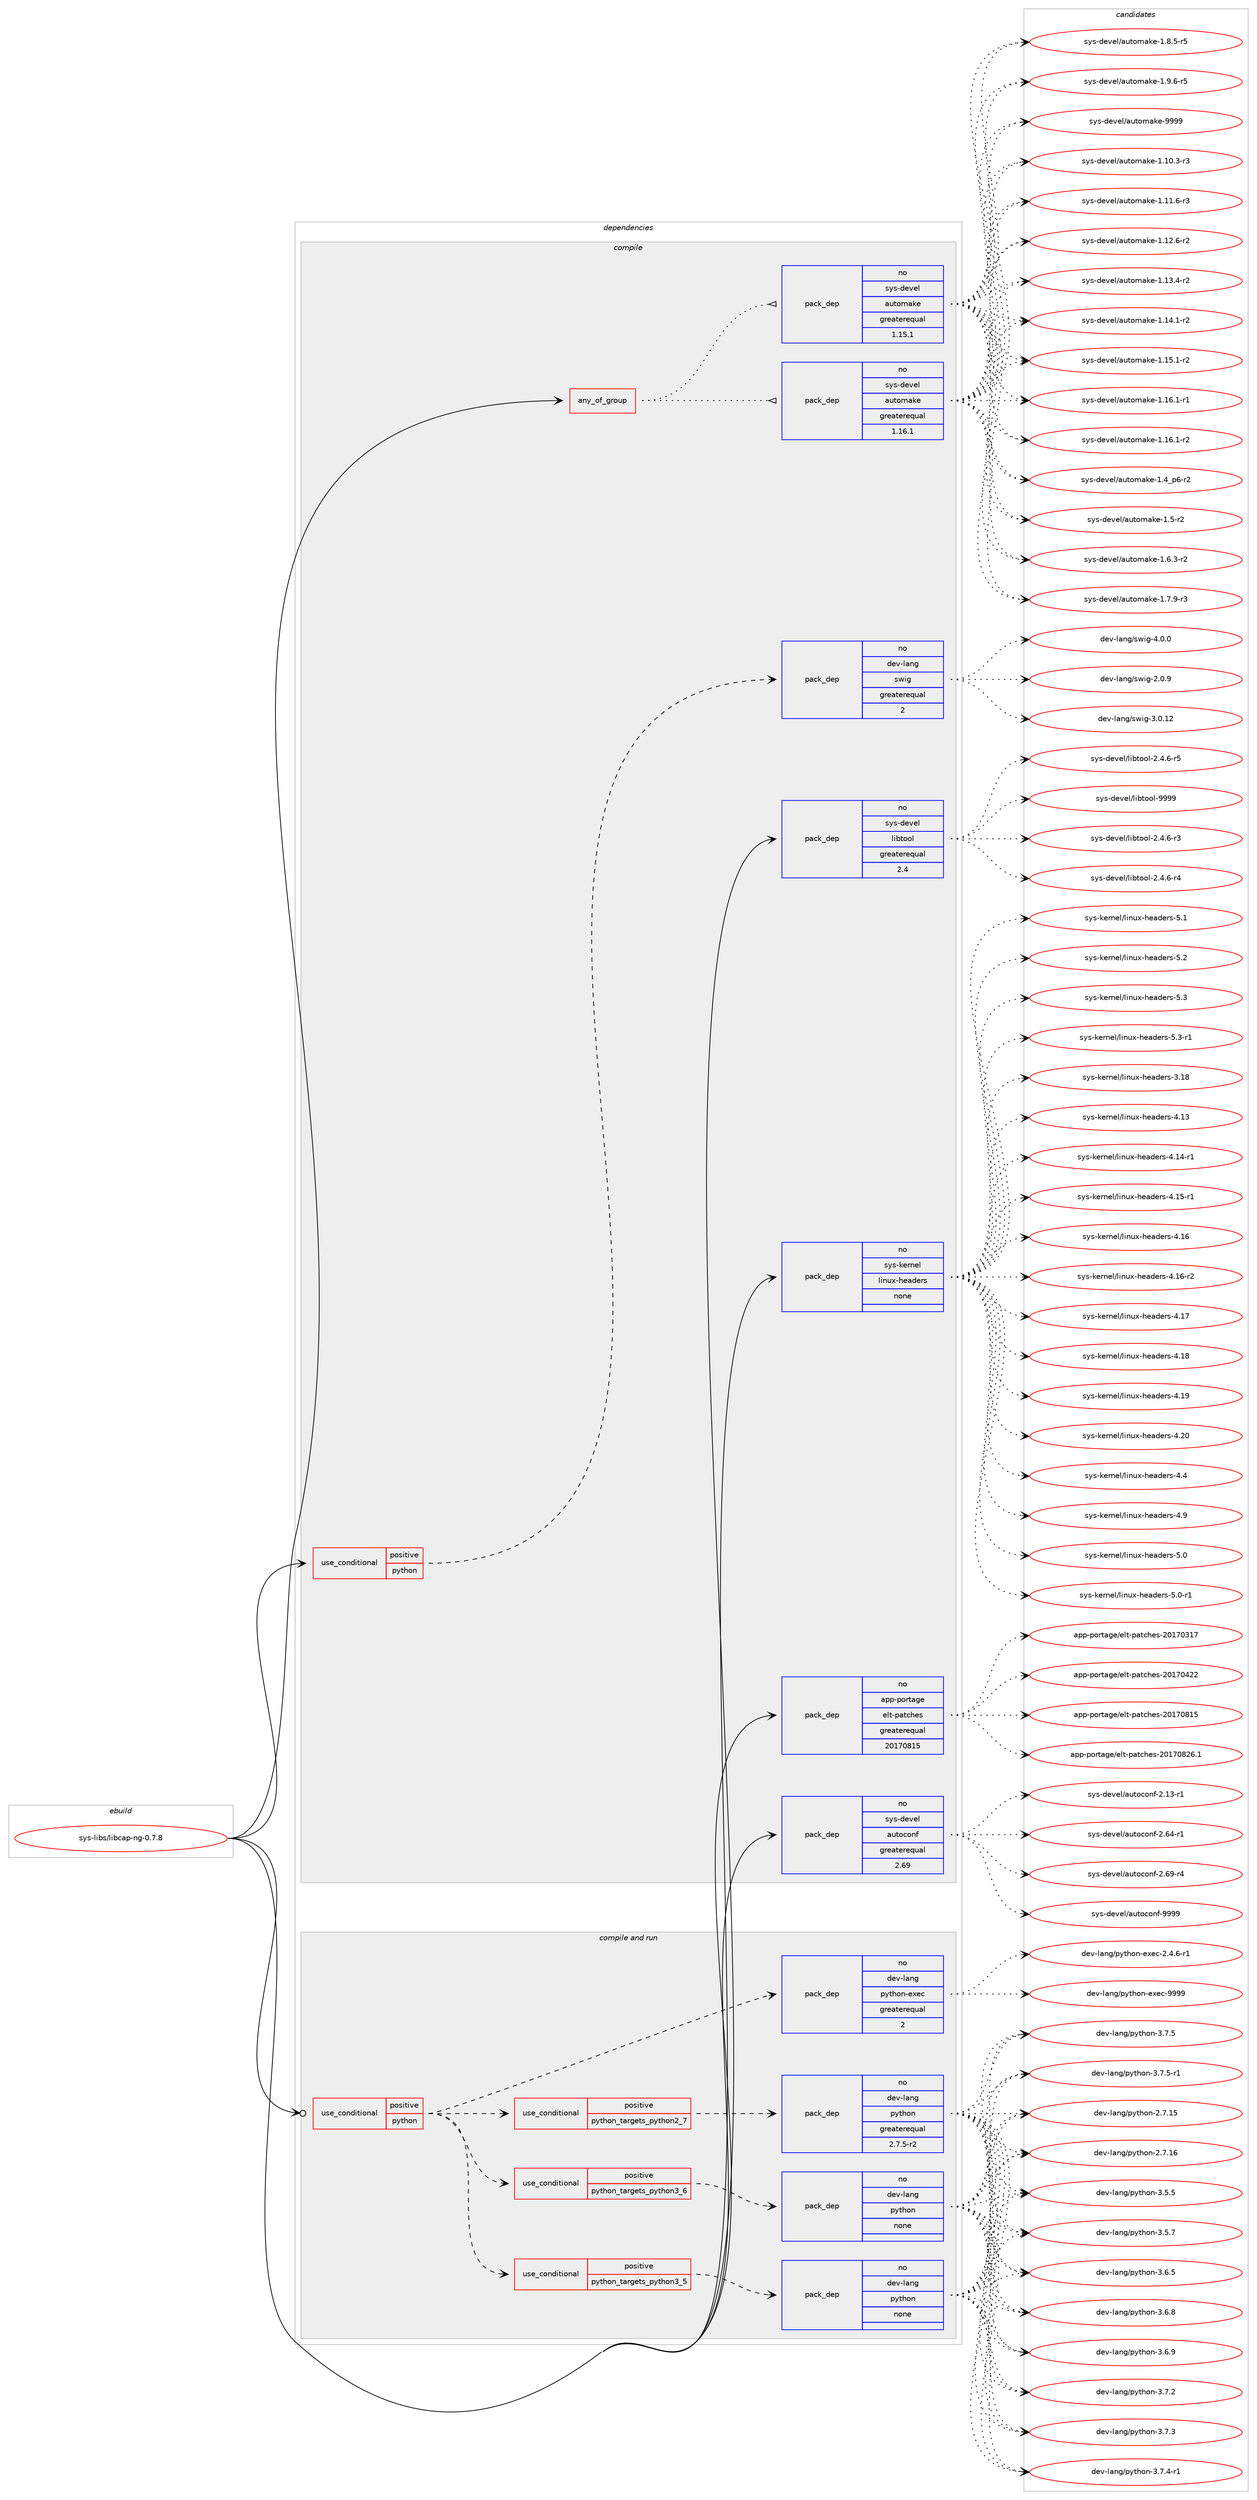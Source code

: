 digraph prolog {

# *************
# Graph options
# *************

newrank=true;
concentrate=true;
compound=true;
graph [rankdir=LR,fontname=Helvetica,fontsize=10,ranksep=1.5];#, ranksep=2.5, nodesep=0.2];
edge  [arrowhead=vee];
node  [fontname=Helvetica,fontsize=10];

# **********
# The ebuild
# **********

subgraph cluster_leftcol {
color=gray;
rank=same;
label=<<i>ebuild</i>>;
id [label="sys-libs/libcap-ng-0.7.8", color=red, width=4, href="../sys-libs/libcap-ng-0.7.8.svg"];
}

# ****************
# The dependencies
# ****************

subgraph cluster_midcol {
color=gray;
label=<<i>dependencies</i>>;
subgraph cluster_compile {
fillcolor="#eeeeee";
style=filled;
label=<<i>compile</i>>;
subgraph any15208 {
dependency897645 [label=<<TABLE BORDER="0" CELLBORDER="1" CELLSPACING="0" CELLPADDING="4"><TR><TD CELLPADDING="10">any_of_group</TD></TR></TABLE>>, shape=none, color=red];subgraph pack666213 {
dependency897646 [label=<<TABLE BORDER="0" CELLBORDER="1" CELLSPACING="0" CELLPADDING="4" WIDTH="220"><TR><TD ROWSPAN="6" CELLPADDING="30">pack_dep</TD></TR><TR><TD WIDTH="110">no</TD></TR><TR><TD>sys-devel</TD></TR><TR><TD>automake</TD></TR><TR><TD>greaterequal</TD></TR><TR><TD>1.16.1</TD></TR></TABLE>>, shape=none, color=blue];
}
dependency897645:e -> dependency897646:w [weight=20,style="dotted",arrowhead="oinv"];
subgraph pack666214 {
dependency897647 [label=<<TABLE BORDER="0" CELLBORDER="1" CELLSPACING="0" CELLPADDING="4" WIDTH="220"><TR><TD ROWSPAN="6" CELLPADDING="30">pack_dep</TD></TR><TR><TD WIDTH="110">no</TD></TR><TR><TD>sys-devel</TD></TR><TR><TD>automake</TD></TR><TR><TD>greaterequal</TD></TR><TR><TD>1.15.1</TD></TR></TABLE>>, shape=none, color=blue];
}
dependency897645:e -> dependency897647:w [weight=20,style="dotted",arrowhead="oinv"];
}
id:e -> dependency897645:w [weight=20,style="solid",arrowhead="vee"];
subgraph cond215678 {
dependency897648 [label=<<TABLE BORDER="0" CELLBORDER="1" CELLSPACING="0" CELLPADDING="4"><TR><TD ROWSPAN="3" CELLPADDING="10">use_conditional</TD></TR><TR><TD>positive</TD></TR><TR><TD>python</TD></TR></TABLE>>, shape=none, color=red];
subgraph pack666215 {
dependency897649 [label=<<TABLE BORDER="0" CELLBORDER="1" CELLSPACING="0" CELLPADDING="4" WIDTH="220"><TR><TD ROWSPAN="6" CELLPADDING="30">pack_dep</TD></TR><TR><TD WIDTH="110">no</TD></TR><TR><TD>dev-lang</TD></TR><TR><TD>swig</TD></TR><TR><TD>greaterequal</TD></TR><TR><TD>2</TD></TR></TABLE>>, shape=none, color=blue];
}
dependency897648:e -> dependency897649:w [weight=20,style="dashed",arrowhead="vee"];
}
id:e -> dependency897648:w [weight=20,style="solid",arrowhead="vee"];
subgraph pack666216 {
dependency897650 [label=<<TABLE BORDER="0" CELLBORDER="1" CELLSPACING="0" CELLPADDING="4" WIDTH="220"><TR><TD ROWSPAN="6" CELLPADDING="30">pack_dep</TD></TR><TR><TD WIDTH="110">no</TD></TR><TR><TD>app-portage</TD></TR><TR><TD>elt-patches</TD></TR><TR><TD>greaterequal</TD></TR><TR><TD>20170815</TD></TR></TABLE>>, shape=none, color=blue];
}
id:e -> dependency897650:w [weight=20,style="solid",arrowhead="vee"];
subgraph pack666217 {
dependency897651 [label=<<TABLE BORDER="0" CELLBORDER="1" CELLSPACING="0" CELLPADDING="4" WIDTH="220"><TR><TD ROWSPAN="6" CELLPADDING="30">pack_dep</TD></TR><TR><TD WIDTH="110">no</TD></TR><TR><TD>sys-devel</TD></TR><TR><TD>autoconf</TD></TR><TR><TD>greaterequal</TD></TR><TR><TD>2.69</TD></TR></TABLE>>, shape=none, color=blue];
}
id:e -> dependency897651:w [weight=20,style="solid",arrowhead="vee"];
subgraph pack666218 {
dependency897652 [label=<<TABLE BORDER="0" CELLBORDER="1" CELLSPACING="0" CELLPADDING="4" WIDTH="220"><TR><TD ROWSPAN="6" CELLPADDING="30">pack_dep</TD></TR><TR><TD WIDTH="110">no</TD></TR><TR><TD>sys-devel</TD></TR><TR><TD>libtool</TD></TR><TR><TD>greaterequal</TD></TR><TR><TD>2.4</TD></TR></TABLE>>, shape=none, color=blue];
}
id:e -> dependency897652:w [weight=20,style="solid",arrowhead="vee"];
subgraph pack666219 {
dependency897653 [label=<<TABLE BORDER="0" CELLBORDER="1" CELLSPACING="0" CELLPADDING="4" WIDTH="220"><TR><TD ROWSPAN="6" CELLPADDING="30">pack_dep</TD></TR><TR><TD WIDTH="110">no</TD></TR><TR><TD>sys-kernel</TD></TR><TR><TD>linux-headers</TD></TR><TR><TD>none</TD></TR><TR><TD></TD></TR></TABLE>>, shape=none, color=blue];
}
id:e -> dependency897653:w [weight=20,style="solid",arrowhead="vee"];
}
subgraph cluster_compileandrun {
fillcolor="#eeeeee";
style=filled;
label=<<i>compile and run</i>>;
subgraph cond215679 {
dependency897654 [label=<<TABLE BORDER="0" CELLBORDER="1" CELLSPACING="0" CELLPADDING="4"><TR><TD ROWSPAN="3" CELLPADDING="10">use_conditional</TD></TR><TR><TD>positive</TD></TR><TR><TD>python</TD></TR></TABLE>>, shape=none, color=red];
subgraph cond215680 {
dependency897655 [label=<<TABLE BORDER="0" CELLBORDER="1" CELLSPACING="0" CELLPADDING="4"><TR><TD ROWSPAN="3" CELLPADDING="10">use_conditional</TD></TR><TR><TD>positive</TD></TR><TR><TD>python_targets_python2_7</TD></TR></TABLE>>, shape=none, color=red];
subgraph pack666220 {
dependency897656 [label=<<TABLE BORDER="0" CELLBORDER="1" CELLSPACING="0" CELLPADDING="4" WIDTH="220"><TR><TD ROWSPAN="6" CELLPADDING="30">pack_dep</TD></TR><TR><TD WIDTH="110">no</TD></TR><TR><TD>dev-lang</TD></TR><TR><TD>python</TD></TR><TR><TD>greaterequal</TD></TR><TR><TD>2.7.5-r2</TD></TR></TABLE>>, shape=none, color=blue];
}
dependency897655:e -> dependency897656:w [weight=20,style="dashed",arrowhead="vee"];
}
dependency897654:e -> dependency897655:w [weight=20,style="dashed",arrowhead="vee"];
subgraph cond215681 {
dependency897657 [label=<<TABLE BORDER="0" CELLBORDER="1" CELLSPACING="0" CELLPADDING="4"><TR><TD ROWSPAN="3" CELLPADDING="10">use_conditional</TD></TR><TR><TD>positive</TD></TR><TR><TD>python_targets_python3_5</TD></TR></TABLE>>, shape=none, color=red];
subgraph pack666221 {
dependency897658 [label=<<TABLE BORDER="0" CELLBORDER="1" CELLSPACING="0" CELLPADDING="4" WIDTH="220"><TR><TD ROWSPAN="6" CELLPADDING="30">pack_dep</TD></TR><TR><TD WIDTH="110">no</TD></TR><TR><TD>dev-lang</TD></TR><TR><TD>python</TD></TR><TR><TD>none</TD></TR><TR><TD></TD></TR></TABLE>>, shape=none, color=blue];
}
dependency897657:e -> dependency897658:w [weight=20,style="dashed",arrowhead="vee"];
}
dependency897654:e -> dependency897657:w [weight=20,style="dashed",arrowhead="vee"];
subgraph cond215682 {
dependency897659 [label=<<TABLE BORDER="0" CELLBORDER="1" CELLSPACING="0" CELLPADDING="4"><TR><TD ROWSPAN="3" CELLPADDING="10">use_conditional</TD></TR><TR><TD>positive</TD></TR><TR><TD>python_targets_python3_6</TD></TR></TABLE>>, shape=none, color=red];
subgraph pack666222 {
dependency897660 [label=<<TABLE BORDER="0" CELLBORDER="1" CELLSPACING="0" CELLPADDING="4" WIDTH="220"><TR><TD ROWSPAN="6" CELLPADDING="30">pack_dep</TD></TR><TR><TD WIDTH="110">no</TD></TR><TR><TD>dev-lang</TD></TR><TR><TD>python</TD></TR><TR><TD>none</TD></TR><TR><TD></TD></TR></TABLE>>, shape=none, color=blue];
}
dependency897659:e -> dependency897660:w [weight=20,style="dashed",arrowhead="vee"];
}
dependency897654:e -> dependency897659:w [weight=20,style="dashed",arrowhead="vee"];
subgraph pack666223 {
dependency897661 [label=<<TABLE BORDER="0" CELLBORDER="1" CELLSPACING="0" CELLPADDING="4" WIDTH="220"><TR><TD ROWSPAN="6" CELLPADDING="30">pack_dep</TD></TR><TR><TD WIDTH="110">no</TD></TR><TR><TD>dev-lang</TD></TR><TR><TD>python-exec</TD></TR><TR><TD>greaterequal</TD></TR><TR><TD>2</TD></TR></TABLE>>, shape=none, color=blue];
}
dependency897654:e -> dependency897661:w [weight=20,style="dashed",arrowhead="vee"];
}
id:e -> dependency897654:w [weight=20,style="solid",arrowhead="odotvee"];
}
subgraph cluster_run {
fillcolor="#eeeeee";
style=filled;
label=<<i>run</i>>;
}
}

# **************
# The candidates
# **************

subgraph cluster_choices {
rank=same;
color=gray;
label=<<i>candidates</i>>;

subgraph choice666213 {
color=black;
nodesep=1;
choice11512111545100101118101108479711711611110997107101454946494846514511451 [label="sys-devel/automake-1.10.3-r3", color=red, width=4,href="../sys-devel/automake-1.10.3-r3.svg"];
choice11512111545100101118101108479711711611110997107101454946494946544511451 [label="sys-devel/automake-1.11.6-r3", color=red, width=4,href="../sys-devel/automake-1.11.6-r3.svg"];
choice11512111545100101118101108479711711611110997107101454946495046544511450 [label="sys-devel/automake-1.12.6-r2", color=red, width=4,href="../sys-devel/automake-1.12.6-r2.svg"];
choice11512111545100101118101108479711711611110997107101454946495146524511450 [label="sys-devel/automake-1.13.4-r2", color=red, width=4,href="../sys-devel/automake-1.13.4-r2.svg"];
choice11512111545100101118101108479711711611110997107101454946495246494511450 [label="sys-devel/automake-1.14.1-r2", color=red, width=4,href="../sys-devel/automake-1.14.1-r2.svg"];
choice11512111545100101118101108479711711611110997107101454946495346494511450 [label="sys-devel/automake-1.15.1-r2", color=red, width=4,href="../sys-devel/automake-1.15.1-r2.svg"];
choice11512111545100101118101108479711711611110997107101454946495446494511449 [label="sys-devel/automake-1.16.1-r1", color=red, width=4,href="../sys-devel/automake-1.16.1-r1.svg"];
choice11512111545100101118101108479711711611110997107101454946495446494511450 [label="sys-devel/automake-1.16.1-r2", color=red, width=4,href="../sys-devel/automake-1.16.1-r2.svg"];
choice115121115451001011181011084797117116111109971071014549465295112544511450 [label="sys-devel/automake-1.4_p6-r2", color=red, width=4,href="../sys-devel/automake-1.4_p6-r2.svg"];
choice11512111545100101118101108479711711611110997107101454946534511450 [label="sys-devel/automake-1.5-r2", color=red, width=4,href="../sys-devel/automake-1.5-r2.svg"];
choice115121115451001011181011084797117116111109971071014549465446514511450 [label="sys-devel/automake-1.6.3-r2", color=red, width=4,href="../sys-devel/automake-1.6.3-r2.svg"];
choice115121115451001011181011084797117116111109971071014549465546574511451 [label="sys-devel/automake-1.7.9-r3", color=red, width=4,href="../sys-devel/automake-1.7.9-r3.svg"];
choice115121115451001011181011084797117116111109971071014549465646534511453 [label="sys-devel/automake-1.8.5-r5", color=red, width=4,href="../sys-devel/automake-1.8.5-r5.svg"];
choice115121115451001011181011084797117116111109971071014549465746544511453 [label="sys-devel/automake-1.9.6-r5", color=red, width=4,href="../sys-devel/automake-1.9.6-r5.svg"];
choice115121115451001011181011084797117116111109971071014557575757 [label="sys-devel/automake-9999", color=red, width=4,href="../sys-devel/automake-9999.svg"];
dependency897646:e -> choice11512111545100101118101108479711711611110997107101454946494846514511451:w [style=dotted,weight="100"];
dependency897646:e -> choice11512111545100101118101108479711711611110997107101454946494946544511451:w [style=dotted,weight="100"];
dependency897646:e -> choice11512111545100101118101108479711711611110997107101454946495046544511450:w [style=dotted,weight="100"];
dependency897646:e -> choice11512111545100101118101108479711711611110997107101454946495146524511450:w [style=dotted,weight="100"];
dependency897646:e -> choice11512111545100101118101108479711711611110997107101454946495246494511450:w [style=dotted,weight="100"];
dependency897646:e -> choice11512111545100101118101108479711711611110997107101454946495346494511450:w [style=dotted,weight="100"];
dependency897646:e -> choice11512111545100101118101108479711711611110997107101454946495446494511449:w [style=dotted,weight="100"];
dependency897646:e -> choice11512111545100101118101108479711711611110997107101454946495446494511450:w [style=dotted,weight="100"];
dependency897646:e -> choice115121115451001011181011084797117116111109971071014549465295112544511450:w [style=dotted,weight="100"];
dependency897646:e -> choice11512111545100101118101108479711711611110997107101454946534511450:w [style=dotted,weight="100"];
dependency897646:e -> choice115121115451001011181011084797117116111109971071014549465446514511450:w [style=dotted,weight="100"];
dependency897646:e -> choice115121115451001011181011084797117116111109971071014549465546574511451:w [style=dotted,weight="100"];
dependency897646:e -> choice115121115451001011181011084797117116111109971071014549465646534511453:w [style=dotted,weight="100"];
dependency897646:e -> choice115121115451001011181011084797117116111109971071014549465746544511453:w [style=dotted,weight="100"];
dependency897646:e -> choice115121115451001011181011084797117116111109971071014557575757:w [style=dotted,weight="100"];
}
subgraph choice666214 {
color=black;
nodesep=1;
choice11512111545100101118101108479711711611110997107101454946494846514511451 [label="sys-devel/automake-1.10.3-r3", color=red, width=4,href="../sys-devel/automake-1.10.3-r3.svg"];
choice11512111545100101118101108479711711611110997107101454946494946544511451 [label="sys-devel/automake-1.11.6-r3", color=red, width=4,href="../sys-devel/automake-1.11.6-r3.svg"];
choice11512111545100101118101108479711711611110997107101454946495046544511450 [label="sys-devel/automake-1.12.6-r2", color=red, width=4,href="../sys-devel/automake-1.12.6-r2.svg"];
choice11512111545100101118101108479711711611110997107101454946495146524511450 [label="sys-devel/automake-1.13.4-r2", color=red, width=4,href="../sys-devel/automake-1.13.4-r2.svg"];
choice11512111545100101118101108479711711611110997107101454946495246494511450 [label="sys-devel/automake-1.14.1-r2", color=red, width=4,href="../sys-devel/automake-1.14.1-r2.svg"];
choice11512111545100101118101108479711711611110997107101454946495346494511450 [label="sys-devel/automake-1.15.1-r2", color=red, width=4,href="../sys-devel/automake-1.15.1-r2.svg"];
choice11512111545100101118101108479711711611110997107101454946495446494511449 [label="sys-devel/automake-1.16.1-r1", color=red, width=4,href="../sys-devel/automake-1.16.1-r1.svg"];
choice11512111545100101118101108479711711611110997107101454946495446494511450 [label="sys-devel/automake-1.16.1-r2", color=red, width=4,href="../sys-devel/automake-1.16.1-r2.svg"];
choice115121115451001011181011084797117116111109971071014549465295112544511450 [label="sys-devel/automake-1.4_p6-r2", color=red, width=4,href="../sys-devel/automake-1.4_p6-r2.svg"];
choice11512111545100101118101108479711711611110997107101454946534511450 [label="sys-devel/automake-1.5-r2", color=red, width=4,href="../sys-devel/automake-1.5-r2.svg"];
choice115121115451001011181011084797117116111109971071014549465446514511450 [label="sys-devel/automake-1.6.3-r2", color=red, width=4,href="../sys-devel/automake-1.6.3-r2.svg"];
choice115121115451001011181011084797117116111109971071014549465546574511451 [label="sys-devel/automake-1.7.9-r3", color=red, width=4,href="../sys-devel/automake-1.7.9-r3.svg"];
choice115121115451001011181011084797117116111109971071014549465646534511453 [label="sys-devel/automake-1.8.5-r5", color=red, width=4,href="../sys-devel/automake-1.8.5-r5.svg"];
choice115121115451001011181011084797117116111109971071014549465746544511453 [label="sys-devel/automake-1.9.6-r5", color=red, width=4,href="../sys-devel/automake-1.9.6-r5.svg"];
choice115121115451001011181011084797117116111109971071014557575757 [label="sys-devel/automake-9999", color=red, width=4,href="../sys-devel/automake-9999.svg"];
dependency897647:e -> choice11512111545100101118101108479711711611110997107101454946494846514511451:w [style=dotted,weight="100"];
dependency897647:e -> choice11512111545100101118101108479711711611110997107101454946494946544511451:w [style=dotted,weight="100"];
dependency897647:e -> choice11512111545100101118101108479711711611110997107101454946495046544511450:w [style=dotted,weight="100"];
dependency897647:e -> choice11512111545100101118101108479711711611110997107101454946495146524511450:w [style=dotted,weight="100"];
dependency897647:e -> choice11512111545100101118101108479711711611110997107101454946495246494511450:w [style=dotted,weight="100"];
dependency897647:e -> choice11512111545100101118101108479711711611110997107101454946495346494511450:w [style=dotted,weight="100"];
dependency897647:e -> choice11512111545100101118101108479711711611110997107101454946495446494511449:w [style=dotted,weight="100"];
dependency897647:e -> choice11512111545100101118101108479711711611110997107101454946495446494511450:w [style=dotted,weight="100"];
dependency897647:e -> choice115121115451001011181011084797117116111109971071014549465295112544511450:w [style=dotted,weight="100"];
dependency897647:e -> choice11512111545100101118101108479711711611110997107101454946534511450:w [style=dotted,weight="100"];
dependency897647:e -> choice115121115451001011181011084797117116111109971071014549465446514511450:w [style=dotted,weight="100"];
dependency897647:e -> choice115121115451001011181011084797117116111109971071014549465546574511451:w [style=dotted,weight="100"];
dependency897647:e -> choice115121115451001011181011084797117116111109971071014549465646534511453:w [style=dotted,weight="100"];
dependency897647:e -> choice115121115451001011181011084797117116111109971071014549465746544511453:w [style=dotted,weight="100"];
dependency897647:e -> choice115121115451001011181011084797117116111109971071014557575757:w [style=dotted,weight="100"];
}
subgraph choice666215 {
color=black;
nodesep=1;
choice100101118451089711010347115119105103455046484657 [label="dev-lang/swig-2.0.9", color=red, width=4,href="../dev-lang/swig-2.0.9.svg"];
choice10010111845108971101034711511910510345514648464950 [label="dev-lang/swig-3.0.12", color=red, width=4,href="../dev-lang/swig-3.0.12.svg"];
choice100101118451089711010347115119105103455246484648 [label="dev-lang/swig-4.0.0", color=red, width=4,href="../dev-lang/swig-4.0.0.svg"];
dependency897649:e -> choice100101118451089711010347115119105103455046484657:w [style=dotted,weight="100"];
dependency897649:e -> choice10010111845108971101034711511910510345514648464950:w [style=dotted,weight="100"];
dependency897649:e -> choice100101118451089711010347115119105103455246484648:w [style=dotted,weight="100"];
}
subgraph choice666216 {
color=black;
nodesep=1;
choice97112112451121111141169710310147101108116451129711699104101115455048495548514955 [label="app-portage/elt-patches-20170317", color=red, width=4,href="../app-portage/elt-patches-20170317.svg"];
choice97112112451121111141169710310147101108116451129711699104101115455048495548525050 [label="app-portage/elt-patches-20170422", color=red, width=4,href="../app-portage/elt-patches-20170422.svg"];
choice97112112451121111141169710310147101108116451129711699104101115455048495548564953 [label="app-portage/elt-patches-20170815", color=red, width=4,href="../app-portage/elt-patches-20170815.svg"];
choice971121124511211111411697103101471011081164511297116991041011154550484955485650544649 [label="app-portage/elt-patches-20170826.1", color=red, width=4,href="../app-portage/elt-patches-20170826.1.svg"];
dependency897650:e -> choice97112112451121111141169710310147101108116451129711699104101115455048495548514955:w [style=dotted,weight="100"];
dependency897650:e -> choice97112112451121111141169710310147101108116451129711699104101115455048495548525050:w [style=dotted,weight="100"];
dependency897650:e -> choice97112112451121111141169710310147101108116451129711699104101115455048495548564953:w [style=dotted,weight="100"];
dependency897650:e -> choice971121124511211111411697103101471011081164511297116991041011154550484955485650544649:w [style=dotted,weight="100"];
}
subgraph choice666217 {
color=black;
nodesep=1;
choice1151211154510010111810110847971171161119911111010245504649514511449 [label="sys-devel/autoconf-2.13-r1", color=red, width=4,href="../sys-devel/autoconf-2.13-r1.svg"];
choice1151211154510010111810110847971171161119911111010245504654524511449 [label="sys-devel/autoconf-2.64-r1", color=red, width=4,href="../sys-devel/autoconf-2.64-r1.svg"];
choice1151211154510010111810110847971171161119911111010245504654574511452 [label="sys-devel/autoconf-2.69-r4", color=red, width=4,href="../sys-devel/autoconf-2.69-r4.svg"];
choice115121115451001011181011084797117116111991111101024557575757 [label="sys-devel/autoconf-9999", color=red, width=4,href="../sys-devel/autoconf-9999.svg"];
dependency897651:e -> choice1151211154510010111810110847971171161119911111010245504649514511449:w [style=dotted,weight="100"];
dependency897651:e -> choice1151211154510010111810110847971171161119911111010245504654524511449:w [style=dotted,weight="100"];
dependency897651:e -> choice1151211154510010111810110847971171161119911111010245504654574511452:w [style=dotted,weight="100"];
dependency897651:e -> choice115121115451001011181011084797117116111991111101024557575757:w [style=dotted,weight="100"];
}
subgraph choice666218 {
color=black;
nodesep=1;
choice1151211154510010111810110847108105981161111111084550465246544511451 [label="sys-devel/libtool-2.4.6-r3", color=red, width=4,href="../sys-devel/libtool-2.4.6-r3.svg"];
choice1151211154510010111810110847108105981161111111084550465246544511452 [label="sys-devel/libtool-2.4.6-r4", color=red, width=4,href="../sys-devel/libtool-2.4.6-r4.svg"];
choice1151211154510010111810110847108105981161111111084550465246544511453 [label="sys-devel/libtool-2.4.6-r5", color=red, width=4,href="../sys-devel/libtool-2.4.6-r5.svg"];
choice1151211154510010111810110847108105981161111111084557575757 [label="sys-devel/libtool-9999", color=red, width=4,href="../sys-devel/libtool-9999.svg"];
dependency897652:e -> choice1151211154510010111810110847108105981161111111084550465246544511451:w [style=dotted,weight="100"];
dependency897652:e -> choice1151211154510010111810110847108105981161111111084550465246544511452:w [style=dotted,weight="100"];
dependency897652:e -> choice1151211154510010111810110847108105981161111111084550465246544511453:w [style=dotted,weight="100"];
dependency897652:e -> choice1151211154510010111810110847108105981161111111084557575757:w [style=dotted,weight="100"];
}
subgraph choice666219 {
color=black;
nodesep=1;
choice115121115451071011141101011084710810511011712045104101971001011141154551464956 [label="sys-kernel/linux-headers-3.18", color=red, width=4,href="../sys-kernel/linux-headers-3.18.svg"];
choice115121115451071011141101011084710810511011712045104101971001011141154552464951 [label="sys-kernel/linux-headers-4.13", color=red, width=4,href="../sys-kernel/linux-headers-4.13.svg"];
choice1151211154510710111411010110847108105110117120451041019710010111411545524649524511449 [label="sys-kernel/linux-headers-4.14-r1", color=red, width=4,href="../sys-kernel/linux-headers-4.14-r1.svg"];
choice1151211154510710111411010110847108105110117120451041019710010111411545524649534511449 [label="sys-kernel/linux-headers-4.15-r1", color=red, width=4,href="../sys-kernel/linux-headers-4.15-r1.svg"];
choice115121115451071011141101011084710810511011712045104101971001011141154552464954 [label="sys-kernel/linux-headers-4.16", color=red, width=4,href="../sys-kernel/linux-headers-4.16.svg"];
choice1151211154510710111411010110847108105110117120451041019710010111411545524649544511450 [label="sys-kernel/linux-headers-4.16-r2", color=red, width=4,href="../sys-kernel/linux-headers-4.16-r2.svg"];
choice115121115451071011141101011084710810511011712045104101971001011141154552464955 [label="sys-kernel/linux-headers-4.17", color=red, width=4,href="../sys-kernel/linux-headers-4.17.svg"];
choice115121115451071011141101011084710810511011712045104101971001011141154552464956 [label="sys-kernel/linux-headers-4.18", color=red, width=4,href="../sys-kernel/linux-headers-4.18.svg"];
choice115121115451071011141101011084710810511011712045104101971001011141154552464957 [label="sys-kernel/linux-headers-4.19", color=red, width=4,href="../sys-kernel/linux-headers-4.19.svg"];
choice115121115451071011141101011084710810511011712045104101971001011141154552465048 [label="sys-kernel/linux-headers-4.20", color=red, width=4,href="../sys-kernel/linux-headers-4.20.svg"];
choice1151211154510710111411010110847108105110117120451041019710010111411545524652 [label="sys-kernel/linux-headers-4.4", color=red, width=4,href="../sys-kernel/linux-headers-4.4.svg"];
choice1151211154510710111411010110847108105110117120451041019710010111411545524657 [label="sys-kernel/linux-headers-4.9", color=red, width=4,href="../sys-kernel/linux-headers-4.9.svg"];
choice1151211154510710111411010110847108105110117120451041019710010111411545534648 [label="sys-kernel/linux-headers-5.0", color=red, width=4,href="../sys-kernel/linux-headers-5.0.svg"];
choice11512111545107101114110101108471081051101171204510410197100101114115455346484511449 [label="sys-kernel/linux-headers-5.0-r1", color=red, width=4,href="../sys-kernel/linux-headers-5.0-r1.svg"];
choice1151211154510710111411010110847108105110117120451041019710010111411545534649 [label="sys-kernel/linux-headers-5.1", color=red, width=4,href="../sys-kernel/linux-headers-5.1.svg"];
choice1151211154510710111411010110847108105110117120451041019710010111411545534650 [label="sys-kernel/linux-headers-5.2", color=red, width=4,href="../sys-kernel/linux-headers-5.2.svg"];
choice1151211154510710111411010110847108105110117120451041019710010111411545534651 [label="sys-kernel/linux-headers-5.3", color=red, width=4,href="../sys-kernel/linux-headers-5.3.svg"];
choice11512111545107101114110101108471081051101171204510410197100101114115455346514511449 [label="sys-kernel/linux-headers-5.3-r1", color=red, width=4,href="../sys-kernel/linux-headers-5.3-r1.svg"];
dependency897653:e -> choice115121115451071011141101011084710810511011712045104101971001011141154551464956:w [style=dotted,weight="100"];
dependency897653:e -> choice115121115451071011141101011084710810511011712045104101971001011141154552464951:w [style=dotted,weight="100"];
dependency897653:e -> choice1151211154510710111411010110847108105110117120451041019710010111411545524649524511449:w [style=dotted,weight="100"];
dependency897653:e -> choice1151211154510710111411010110847108105110117120451041019710010111411545524649534511449:w [style=dotted,weight="100"];
dependency897653:e -> choice115121115451071011141101011084710810511011712045104101971001011141154552464954:w [style=dotted,weight="100"];
dependency897653:e -> choice1151211154510710111411010110847108105110117120451041019710010111411545524649544511450:w [style=dotted,weight="100"];
dependency897653:e -> choice115121115451071011141101011084710810511011712045104101971001011141154552464955:w [style=dotted,weight="100"];
dependency897653:e -> choice115121115451071011141101011084710810511011712045104101971001011141154552464956:w [style=dotted,weight="100"];
dependency897653:e -> choice115121115451071011141101011084710810511011712045104101971001011141154552464957:w [style=dotted,weight="100"];
dependency897653:e -> choice115121115451071011141101011084710810511011712045104101971001011141154552465048:w [style=dotted,weight="100"];
dependency897653:e -> choice1151211154510710111411010110847108105110117120451041019710010111411545524652:w [style=dotted,weight="100"];
dependency897653:e -> choice1151211154510710111411010110847108105110117120451041019710010111411545524657:w [style=dotted,weight="100"];
dependency897653:e -> choice1151211154510710111411010110847108105110117120451041019710010111411545534648:w [style=dotted,weight="100"];
dependency897653:e -> choice11512111545107101114110101108471081051101171204510410197100101114115455346484511449:w [style=dotted,weight="100"];
dependency897653:e -> choice1151211154510710111411010110847108105110117120451041019710010111411545534649:w [style=dotted,weight="100"];
dependency897653:e -> choice1151211154510710111411010110847108105110117120451041019710010111411545534650:w [style=dotted,weight="100"];
dependency897653:e -> choice1151211154510710111411010110847108105110117120451041019710010111411545534651:w [style=dotted,weight="100"];
dependency897653:e -> choice11512111545107101114110101108471081051101171204510410197100101114115455346514511449:w [style=dotted,weight="100"];
}
subgraph choice666220 {
color=black;
nodesep=1;
choice10010111845108971101034711212111610411111045504655464953 [label="dev-lang/python-2.7.15", color=red, width=4,href="../dev-lang/python-2.7.15.svg"];
choice10010111845108971101034711212111610411111045504655464954 [label="dev-lang/python-2.7.16", color=red, width=4,href="../dev-lang/python-2.7.16.svg"];
choice100101118451089711010347112121116104111110455146534653 [label="dev-lang/python-3.5.5", color=red, width=4,href="../dev-lang/python-3.5.5.svg"];
choice100101118451089711010347112121116104111110455146534655 [label="dev-lang/python-3.5.7", color=red, width=4,href="../dev-lang/python-3.5.7.svg"];
choice100101118451089711010347112121116104111110455146544653 [label="dev-lang/python-3.6.5", color=red, width=4,href="../dev-lang/python-3.6.5.svg"];
choice100101118451089711010347112121116104111110455146544656 [label="dev-lang/python-3.6.8", color=red, width=4,href="../dev-lang/python-3.6.8.svg"];
choice100101118451089711010347112121116104111110455146544657 [label="dev-lang/python-3.6.9", color=red, width=4,href="../dev-lang/python-3.6.9.svg"];
choice100101118451089711010347112121116104111110455146554650 [label="dev-lang/python-3.7.2", color=red, width=4,href="../dev-lang/python-3.7.2.svg"];
choice100101118451089711010347112121116104111110455146554651 [label="dev-lang/python-3.7.3", color=red, width=4,href="../dev-lang/python-3.7.3.svg"];
choice1001011184510897110103471121211161041111104551465546524511449 [label="dev-lang/python-3.7.4-r1", color=red, width=4,href="../dev-lang/python-3.7.4-r1.svg"];
choice100101118451089711010347112121116104111110455146554653 [label="dev-lang/python-3.7.5", color=red, width=4,href="../dev-lang/python-3.7.5.svg"];
choice1001011184510897110103471121211161041111104551465546534511449 [label="dev-lang/python-3.7.5-r1", color=red, width=4,href="../dev-lang/python-3.7.5-r1.svg"];
dependency897656:e -> choice10010111845108971101034711212111610411111045504655464953:w [style=dotted,weight="100"];
dependency897656:e -> choice10010111845108971101034711212111610411111045504655464954:w [style=dotted,weight="100"];
dependency897656:e -> choice100101118451089711010347112121116104111110455146534653:w [style=dotted,weight="100"];
dependency897656:e -> choice100101118451089711010347112121116104111110455146534655:w [style=dotted,weight="100"];
dependency897656:e -> choice100101118451089711010347112121116104111110455146544653:w [style=dotted,weight="100"];
dependency897656:e -> choice100101118451089711010347112121116104111110455146544656:w [style=dotted,weight="100"];
dependency897656:e -> choice100101118451089711010347112121116104111110455146544657:w [style=dotted,weight="100"];
dependency897656:e -> choice100101118451089711010347112121116104111110455146554650:w [style=dotted,weight="100"];
dependency897656:e -> choice100101118451089711010347112121116104111110455146554651:w [style=dotted,weight="100"];
dependency897656:e -> choice1001011184510897110103471121211161041111104551465546524511449:w [style=dotted,weight="100"];
dependency897656:e -> choice100101118451089711010347112121116104111110455146554653:w [style=dotted,weight="100"];
dependency897656:e -> choice1001011184510897110103471121211161041111104551465546534511449:w [style=dotted,weight="100"];
}
subgraph choice666221 {
color=black;
nodesep=1;
choice10010111845108971101034711212111610411111045504655464953 [label="dev-lang/python-2.7.15", color=red, width=4,href="../dev-lang/python-2.7.15.svg"];
choice10010111845108971101034711212111610411111045504655464954 [label="dev-lang/python-2.7.16", color=red, width=4,href="../dev-lang/python-2.7.16.svg"];
choice100101118451089711010347112121116104111110455146534653 [label="dev-lang/python-3.5.5", color=red, width=4,href="../dev-lang/python-3.5.5.svg"];
choice100101118451089711010347112121116104111110455146534655 [label="dev-lang/python-3.5.7", color=red, width=4,href="../dev-lang/python-3.5.7.svg"];
choice100101118451089711010347112121116104111110455146544653 [label="dev-lang/python-3.6.5", color=red, width=4,href="../dev-lang/python-3.6.5.svg"];
choice100101118451089711010347112121116104111110455146544656 [label="dev-lang/python-3.6.8", color=red, width=4,href="../dev-lang/python-3.6.8.svg"];
choice100101118451089711010347112121116104111110455146544657 [label="dev-lang/python-3.6.9", color=red, width=4,href="../dev-lang/python-3.6.9.svg"];
choice100101118451089711010347112121116104111110455146554650 [label="dev-lang/python-3.7.2", color=red, width=4,href="../dev-lang/python-3.7.2.svg"];
choice100101118451089711010347112121116104111110455146554651 [label="dev-lang/python-3.7.3", color=red, width=4,href="../dev-lang/python-3.7.3.svg"];
choice1001011184510897110103471121211161041111104551465546524511449 [label="dev-lang/python-3.7.4-r1", color=red, width=4,href="../dev-lang/python-3.7.4-r1.svg"];
choice100101118451089711010347112121116104111110455146554653 [label="dev-lang/python-3.7.5", color=red, width=4,href="../dev-lang/python-3.7.5.svg"];
choice1001011184510897110103471121211161041111104551465546534511449 [label="dev-lang/python-3.7.5-r1", color=red, width=4,href="../dev-lang/python-3.7.5-r1.svg"];
dependency897658:e -> choice10010111845108971101034711212111610411111045504655464953:w [style=dotted,weight="100"];
dependency897658:e -> choice10010111845108971101034711212111610411111045504655464954:w [style=dotted,weight="100"];
dependency897658:e -> choice100101118451089711010347112121116104111110455146534653:w [style=dotted,weight="100"];
dependency897658:e -> choice100101118451089711010347112121116104111110455146534655:w [style=dotted,weight="100"];
dependency897658:e -> choice100101118451089711010347112121116104111110455146544653:w [style=dotted,weight="100"];
dependency897658:e -> choice100101118451089711010347112121116104111110455146544656:w [style=dotted,weight="100"];
dependency897658:e -> choice100101118451089711010347112121116104111110455146544657:w [style=dotted,weight="100"];
dependency897658:e -> choice100101118451089711010347112121116104111110455146554650:w [style=dotted,weight="100"];
dependency897658:e -> choice100101118451089711010347112121116104111110455146554651:w [style=dotted,weight="100"];
dependency897658:e -> choice1001011184510897110103471121211161041111104551465546524511449:w [style=dotted,weight="100"];
dependency897658:e -> choice100101118451089711010347112121116104111110455146554653:w [style=dotted,weight="100"];
dependency897658:e -> choice1001011184510897110103471121211161041111104551465546534511449:w [style=dotted,weight="100"];
}
subgraph choice666222 {
color=black;
nodesep=1;
choice10010111845108971101034711212111610411111045504655464953 [label="dev-lang/python-2.7.15", color=red, width=4,href="../dev-lang/python-2.7.15.svg"];
choice10010111845108971101034711212111610411111045504655464954 [label="dev-lang/python-2.7.16", color=red, width=4,href="../dev-lang/python-2.7.16.svg"];
choice100101118451089711010347112121116104111110455146534653 [label="dev-lang/python-3.5.5", color=red, width=4,href="../dev-lang/python-3.5.5.svg"];
choice100101118451089711010347112121116104111110455146534655 [label="dev-lang/python-3.5.7", color=red, width=4,href="../dev-lang/python-3.5.7.svg"];
choice100101118451089711010347112121116104111110455146544653 [label="dev-lang/python-3.6.5", color=red, width=4,href="../dev-lang/python-3.6.5.svg"];
choice100101118451089711010347112121116104111110455146544656 [label="dev-lang/python-3.6.8", color=red, width=4,href="../dev-lang/python-3.6.8.svg"];
choice100101118451089711010347112121116104111110455146544657 [label="dev-lang/python-3.6.9", color=red, width=4,href="../dev-lang/python-3.6.9.svg"];
choice100101118451089711010347112121116104111110455146554650 [label="dev-lang/python-3.7.2", color=red, width=4,href="../dev-lang/python-3.7.2.svg"];
choice100101118451089711010347112121116104111110455146554651 [label="dev-lang/python-3.7.3", color=red, width=4,href="../dev-lang/python-3.7.3.svg"];
choice1001011184510897110103471121211161041111104551465546524511449 [label="dev-lang/python-3.7.4-r1", color=red, width=4,href="../dev-lang/python-3.7.4-r1.svg"];
choice100101118451089711010347112121116104111110455146554653 [label="dev-lang/python-3.7.5", color=red, width=4,href="../dev-lang/python-3.7.5.svg"];
choice1001011184510897110103471121211161041111104551465546534511449 [label="dev-lang/python-3.7.5-r1", color=red, width=4,href="../dev-lang/python-3.7.5-r1.svg"];
dependency897660:e -> choice10010111845108971101034711212111610411111045504655464953:w [style=dotted,weight="100"];
dependency897660:e -> choice10010111845108971101034711212111610411111045504655464954:w [style=dotted,weight="100"];
dependency897660:e -> choice100101118451089711010347112121116104111110455146534653:w [style=dotted,weight="100"];
dependency897660:e -> choice100101118451089711010347112121116104111110455146534655:w [style=dotted,weight="100"];
dependency897660:e -> choice100101118451089711010347112121116104111110455146544653:w [style=dotted,weight="100"];
dependency897660:e -> choice100101118451089711010347112121116104111110455146544656:w [style=dotted,weight="100"];
dependency897660:e -> choice100101118451089711010347112121116104111110455146544657:w [style=dotted,weight="100"];
dependency897660:e -> choice100101118451089711010347112121116104111110455146554650:w [style=dotted,weight="100"];
dependency897660:e -> choice100101118451089711010347112121116104111110455146554651:w [style=dotted,weight="100"];
dependency897660:e -> choice1001011184510897110103471121211161041111104551465546524511449:w [style=dotted,weight="100"];
dependency897660:e -> choice100101118451089711010347112121116104111110455146554653:w [style=dotted,weight="100"];
dependency897660:e -> choice1001011184510897110103471121211161041111104551465546534511449:w [style=dotted,weight="100"];
}
subgraph choice666223 {
color=black;
nodesep=1;
choice10010111845108971101034711212111610411111045101120101994550465246544511449 [label="dev-lang/python-exec-2.4.6-r1", color=red, width=4,href="../dev-lang/python-exec-2.4.6-r1.svg"];
choice10010111845108971101034711212111610411111045101120101994557575757 [label="dev-lang/python-exec-9999", color=red, width=4,href="../dev-lang/python-exec-9999.svg"];
dependency897661:e -> choice10010111845108971101034711212111610411111045101120101994550465246544511449:w [style=dotted,weight="100"];
dependency897661:e -> choice10010111845108971101034711212111610411111045101120101994557575757:w [style=dotted,weight="100"];
}
}

}

